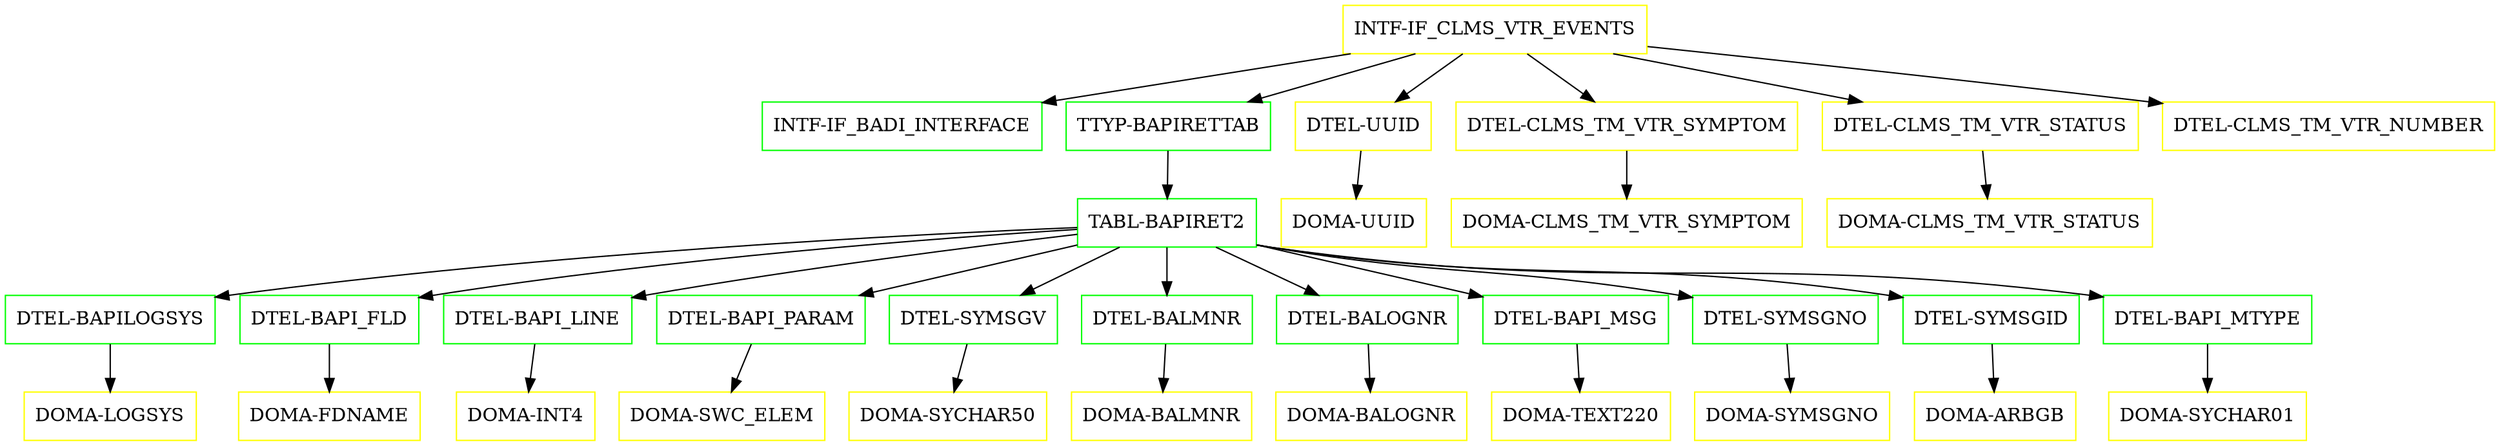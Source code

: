 digraph G {
  "INTF-IF_CLMS_VTR_EVENTS" [shape=box,color=yellow];
  "INTF-IF_BADI_INTERFACE" [shape=box,color=green,URL="./INTF_IF_BADI_INTERFACE.html"];
  "TTYP-BAPIRETTAB" [shape=box,color=green,URL="./TTYP_BAPIRETTAB.html"];
  "TABL-BAPIRET2" [shape=box,color=green,URL="./TABL_BAPIRET2.html"];
  "DTEL-BAPILOGSYS" [shape=box,color=green,URL="./DTEL_BAPILOGSYS.html"];
  "DOMA-LOGSYS" [shape=box,color=yellow,URL="./DOMA_LOGSYS.html"];
  "DTEL-BAPI_FLD" [shape=box,color=green,URL="./DTEL_BAPI_FLD.html"];
  "DOMA-FDNAME" [shape=box,color=yellow,URL="./DOMA_FDNAME.html"];
  "DTEL-BAPI_LINE" [shape=box,color=green,URL="./DTEL_BAPI_LINE.html"];
  "DOMA-INT4" [shape=box,color=yellow,URL="./DOMA_INT4.html"];
  "DTEL-BAPI_PARAM" [shape=box,color=green,URL="./DTEL_BAPI_PARAM.html"];
  "DOMA-SWC_ELEM" [shape=box,color=yellow,URL="./DOMA_SWC_ELEM.html"];
  "DTEL-SYMSGV" [shape=box,color=green,URL="./DTEL_SYMSGV.html"];
  "DOMA-SYCHAR50" [shape=box,color=yellow,URL="./DOMA_SYCHAR50.html"];
  "DTEL-BALMNR" [shape=box,color=green,URL="./DTEL_BALMNR.html"];
  "DOMA-BALMNR" [shape=box,color=yellow,URL="./DOMA_BALMNR.html"];
  "DTEL-BALOGNR" [shape=box,color=green,URL="./DTEL_BALOGNR.html"];
  "DOMA-BALOGNR" [shape=box,color=yellow,URL="./DOMA_BALOGNR.html"];
  "DTEL-BAPI_MSG" [shape=box,color=green,URL="./DTEL_BAPI_MSG.html"];
  "DOMA-TEXT220" [shape=box,color=yellow,URL="./DOMA_TEXT220.html"];
  "DTEL-SYMSGNO" [shape=box,color=green,URL="./DTEL_SYMSGNO.html"];
  "DOMA-SYMSGNO" [shape=box,color=yellow,URL="./DOMA_SYMSGNO.html"];
  "DTEL-SYMSGID" [shape=box,color=green,URL="./DTEL_SYMSGID.html"];
  "DOMA-ARBGB" [shape=box,color=yellow,URL="./DOMA_ARBGB.html"];
  "DTEL-BAPI_MTYPE" [shape=box,color=green,URL="./DTEL_BAPI_MTYPE.html"];
  "DOMA-SYCHAR01" [shape=box,color=yellow,URL="./DOMA_SYCHAR01.html"];
  "DTEL-UUID" [shape=box,color=yellow,URL="./DTEL_UUID.html"];
  "DOMA-UUID" [shape=box,color=yellow,URL="./DOMA_UUID.html"];
  "DTEL-CLMS_TM_VTR_SYMPTOM" [shape=box,color=yellow,URL="./DTEL_CLMS_TM_VTR_SYMPTOM.html"];
  "DOMA-CLMS_TM_VTR_SYMPTOM" [shape=box,color=yellow,URL="./DOMA_CLMS_TM_VTR_SYMPTOM.html"];
  "DTEL-CLMS_TM_VTR_STATUS" [shape=box,color=yellow,URL="./DTEL_CLMS_TM_VTR_STATUS.html"];
  "DOMA-CLMS_TM_VTR_STATUS" [shape=box,color=yellow,URL="./DOMA_CLMS_TM_VTR_STATUS.html"];
  "DTEL-CLMS_TM_VTR_NUMBER" [shape=box,color=yellow,URL="./DTEL_CLMS_TM_VTR_NUMBER.html"];
  "INTF-IF_CLMS_VTR_EVENTS" -> "DTEL-CLMS_TM_VTR_NUMBER";
  "INTF-IF_CLMS_VTR_EVENTS" -> "DTEL-CLMS_TM_VTR_STATUS";
  "INTF-IF_CLMS_VTR_EVENTS" -> "DTEL-CLMS_TM_VTR_SYMPTOM";
  "INTF-IF_CLMS_VTR_EVENTS" -> "DTEL-UUID";
  "INTF-IF_CLMS_VTR_EVENTS" -> "TTYP-BAPIRETTAB";
  "INTF-IF_CLMS_VTR_EVENTS" -> "INTF-IF_BADI_INTERFACE";
  "TTYP-BAPIRETTAB" -> "TABL-BAPIRET2";
  "TABL-BAPIRET2" -> "DTEL-BAPI_MTYPE";
  "TABL-BAPIRET2" -> "DTEL-SYMSGID";
  "TABL-BAPIRET2" -> "DTEL-SYMSGNO";
  "TABL-BAPIRET2" -> "DTEL-BAPI_MSG";
  "TABL-BAPIRET2" -> "DTEL-BALOGNR";
  "TABL-BAPIRET2" -> "DTEL-BALMNR";
  "TABL-BAPIRET2" -> "DTEL-SYMSGV";
  "TABL-BAPIRET2" -> "DTEL-BAPI_PARAM";
  "TABL-BAPIRET2" -> "DTEL-BAPI_LINE";
  "TABL-BAPIRET2" -> "DTEL-BAPI_FLD";
  "TABL-BAPIRET2" -> "DTEL-BAPILOGSYS";
  "DTEL-BAPILOGSYS" -> "DOMA-LOGSYS";
  "DTEL-BAPI_FLD" -> "DOMA-FDNAME";
  "DTEL-BAPI_LINE" -> "DOMA-INT4";
  "DTEL-BAPI_PARAM" -> "DOMA-SWC_ELEM";
  "DTEL-SYMSGV" -> "DOMA-SYCHAR50";
  "DTEL-BALMNR" -> "DOMA-BALMNR";
  "DTEL-BALOGNR" -> "DOMA-BALOGNR";
  "DTEL-BAPI_MSG" -> "DOMA-TEXT220";
  "DTEL-SYMSGNO" -> "DOMA-SYMSGNO";
  "DTEL-SYMSGID" -> "DOMA-ARBGB";
  "DTEL-BAPI_MTYPE" -> "DOMA-SYCHAR01";
  "DTEL-UUID" -> "DOMA-UUID";
  "DTEL-CLMS_TM_VTR_SYMPTOM" -> "DOMA-CLMS_TM_VTR_SYMPTOM";
  "DTEL-CLMS_TM_VTR_STATUS" -> "DOMA-CLMS_TM_VTR_STATUS";
}
